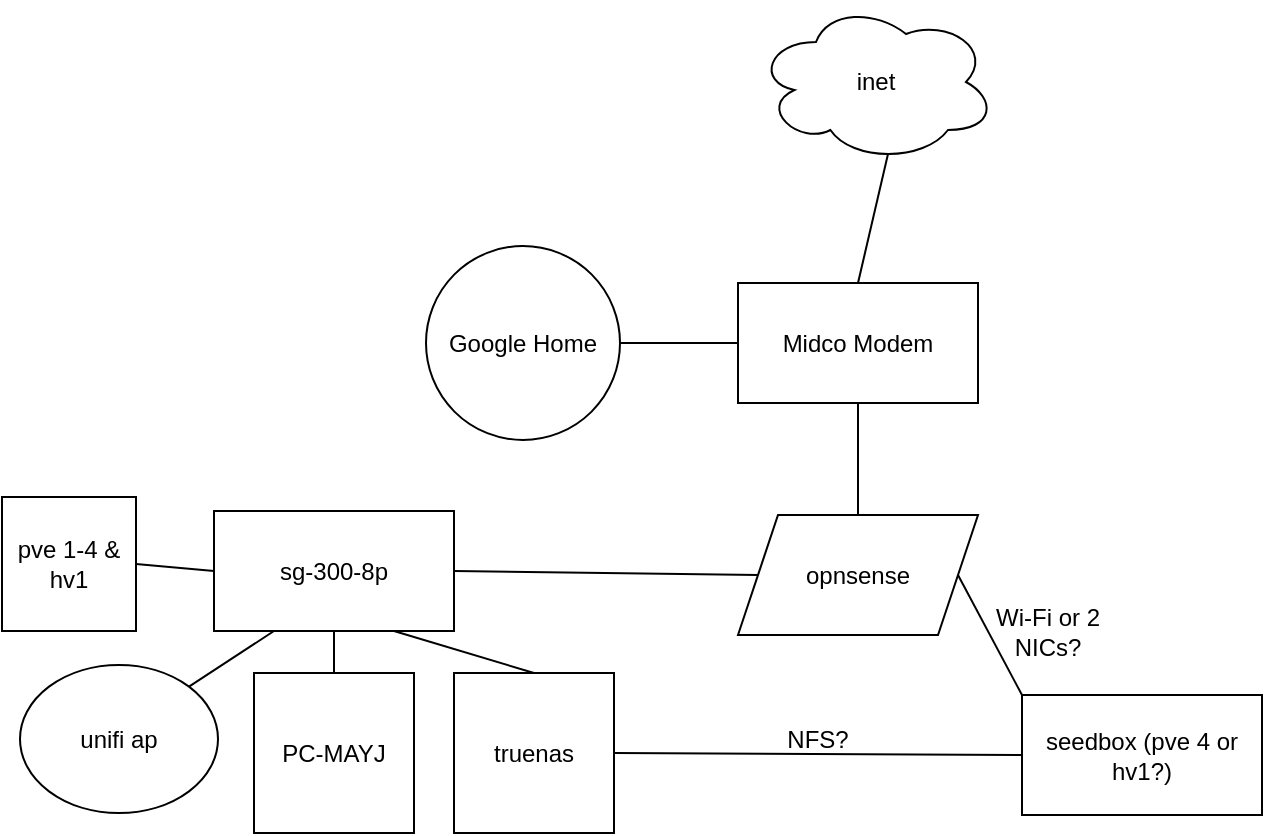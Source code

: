 <mxfile>
    <diagram id="r2JxFbRZ1PAfWFtARhM1" name="Page-1">
        <mxGraphModel dx="2282" dy="1427" grid="0" gridSize="10" guides="1" tooltips="1" connect="1" arrows="1" fold="1" page="1" pageScale="1" pageWidth="1100" pageHeight="850" math="0" shadow="0">
            <root>
                <mxCell id="0"/>
                <mxCell id="1" parent="0"/>
                <mxCell id="3" value="Midco Modem" style="rounded=0;whiteSpace=wrap;html=1;" parent="1" vertex="1">
                    <mxGeometry x="481" y="153.5" width="120" height="60" as="geometry"/>
                </mxCell>
                <mxCell id="4" value="inet" style="ellipse;shape=cloud;whiteSpace=wrap;html=1;" parent="1" vertex="1">
                    <mxGeometry x="490" y="13" width="120" height="80" as="geometry"/>
                </mxCell>
                <mxCell id="5" value="" style="endArrow=none;html=1;entryX=0.55;entryY=0.95;entryDx=0;entryDy=0;entryPerimeter=0;exitX=0.5;exitY=0;exitDx=0;exitDy=0;" parent="1" source="3" target="4" edge="1">
                    <mxGeometry width="50" height="50" relative="1" as="geometry">
                        <mxPoint x="457" y="648.5" as="sourcePoint"/>
                        <mxPoint x="547" y="135.5" as="targetPoint"/>
                    </mxGeometry>
                </mxCell>
                <mxCell id="8" value="" style="endArrow=none;html=1;exitX=1;exitY=0.5;exitDx=0;exitDy=0;entryX=0;entryY=0.5;entryDx=0;entryDy=0;" parent="1" source="28" target="3" edge="1">
                    <mxGeometry width="50" height="50" relative="1" as="geometry">
                        <mxPoint x="406" y="209.5" as="sourcePoint"/>
                        <mxPoint x="479" y="181.5" as="targetPoint"/>
                    </mxGeometry>
                </mxCell>
                <mxCell id="10" value="" style="endArrow=none;html=1;entryX=0.5;entryY=1;entryDx=0;entryDy=0;exitX=0.5;exitY=0;exitDx=0;exitDy=0;" parent="1" source="9" target="3" edge="1">
                    <mxGeometry width="50" height="50" relative="1" as="geometry">
                        <mxPoint x="457" y="648.5" as="sourcePoint"/>
                        <mxPoint x="507" y="598.5" as="targetPoint"/>
                    </mxGeometry>
                </mxCell>
                <mxCell id="28" value="Google Home" style="ellipse;whiteSpace=wrap;html=1;aspect=fixed;" parent="1" vertex="1">
                    <mxGeometry x="325" y="135" width="97" height="97" as="geometry"/>
                </mxCell>
                <mxCell id="35" value="" style="group" parent="1" vertex="1" connectable="0">
                    <mxGeometry x="113" y="260.5" width="630" height="168" as="geometry"/>
                </mxCell>
                <mxCell id="9" value="opnsense" style="shape=parallelogram;perimeter=parallelogramPerimeter;whiteSpace=wrap;html=1;fixedSize=1;container=0;" parent="35" vertex="1">
                    <mxGeometry x="368" y="9" width="120" height="60" as="geometry"/>
                </mxCell>
                <mxCell id="12" value="" style="endArrow=none;html=1;entryX=0;entryY=0.5;entryDx=0;entryDy=0;exitX=1;exitY=0.5;exitDx=0;exitDy=0;" parent="35" source="13" target="9" edge="1">
                    <mxGeometry width="50" height="50" relative="1" as="geometry">
                        <mxPoint x="370" y="96" as="sourcePoint"/>
                        <mxPoint x="394" y="338" as="targetPoint"/>
                    </mxGeometry>
                </mxCell>
                <mxCell id="29" value="seedbox (pve 4 or hv1?)" style="rounded=0;whiteSpace=wrap;html=1;container=0;" parent="35" vertex="1">
                    <mxGeometry x="510" y="99" width="120" height="60" as="geometry"/>
                </mxCell>
                <mxCell id="30" value="" style="endArrow=none;html=1;entryX=1;entryY=0.5;entryDx=0;entryDy=0;exitX=0;exitY=0;exitDx=0;exitDy=0;" parent="35" source="29" target="9" edge="1">
                    <mxGeometry width="50" height="50" relative="1" as="geometry">
                        <mxPoint x="344" y="288" as="sourcePoint"/>
                        <mxPoint x="394" y="238" as="targetPoint"/>
                    </mxGeometry>
                </mxCell>
                <mxCell id="31" value="" style="endArrow=none;html=1;entryX=0;entryY=0.5;entryDx=0;entryDy=0;exitX=1;exitY=0.5;exitDx=0;exitDy=0;" parent="35" source="17" target="29" edge="1">
                    <mxGeometry width="50" height="50" relative="1" as="geometry">
                        <mxPoint x="344" y="288" as="sourcePoint"/>
                        <mxPoint x="394" y="238" as="targetPoint"/>
                    </mxGeometry>
                </mxCell>
                <mxCell id="32" value="NFS?" style="text;html=1;strokeColor=none;fillColor=none;align=center;verticalAlign=middle;whiteSpace=wrap;rounded=0;container=0;" parent="35" vertex="1">
                    <mxGeometry x="378" y="106" width="60" height="30" as="geometry"/>
                </mxCell>
                <mxCell id="34" value="Wi-Fi or 2 NICs?" style="text;html=1;strokeColor=none;fillColor=none;align=center;verticalAlign=middle;whiteSpace=wrap;rounded=0;container=0;" parent="35" vertex="1">
                    <mxGeometry x="493" y="52.5" width="60" height="30" as="geometry"/>
                </mxCell>
                <mxCell id="13" value="sg-300-8p" style="rounded=0;whiteSpace=wrap;html=1;container=0;" parent="35" vertex="1">
                    <mxGeometry x="106" y="7" width="120" height="60" as="geometry"/>
                </mxCell>
                <mxCell id="14" value="" style="endArrow=none;html=1;entryX=0;entryY=0.5;entryDx=0;entryDy=0;exitX=1;exitY=0.5;exitDx=0;exitDy=0;" parent="35" source="16" target="13" edge="1">
                    <mxGeometry width="50" height="50" relative="1" as="geometry">
                        <mxPoint x="12" y="37" as="sourcePoint"/>
                        <mxPoint x="221" y="235" as="targetPoint"/>
                    </mxGeometry>
                </mxCell>
                <mxCell id="16" value="pve 1-4 &amp;amp; hv1" style="whiteSpace=wrap;html=1;aspect=fixed;container=0;" parent="35" vertex="1">
                    <mxGeometry width="67" height="67" as="geometry"/>
                </mxCell>
                <mxCell id="17" value="truenas" style="whiteSpace=wrap;html=1;aspect=fixed;container=0;" parent="35" vertex="1">
                    <mxGeometry x="226" y="88" width="80" height="80" as="geometry"/>
                </mxCell>
                <mxCell id="18" value="" style="endArrow=none;html=1;entryX=0.75;entryY=1;entryDx=0;entryDy=0;exitX=0.5;exitY=0;exitDx=0;exitDy=0;" parent="35" source="17" target="13" edge="1">
                    <mxGeometry width="50" height="50" relative="1" as="geometry">
                        <mxPoint x="284" y="140" as="sourcePoint"/>
                        <mxPoint x="221" y="235" as="targetPoint"/>
                    </mxGeometry>
                </mxCell>
                <mxCell id="20" value="PC-MAYJ" style="whiteSpace=wrap;html=1;aspect=fixed;container=0;" parent="35" vertex="1">
                    <mxGeometry x="126" y="88" width="80" height="80" as="geometry"/>
                </mxCell>
                <mxCell id="21" value="" style="endArrow=none;html=1;entryX=0.5;entryY=1;entryDx=0;entryDy=0;exitX=0.5;exitY=0;exitDx=0;exitDy=0;" parent="35" source="20" target="13" edge="1">
                    <mxGeometry width="50" height="50" relative="1" as="geometry">
                        <mxPoint x="171" y="185" as="sourcePoint"/>
                        <mxPoint x="221" y="135" as="targetPoint"/>
                    </mxGeometry>
                </mxCell>
                <mxCell id="24" value="unifi ap" style="ellipse;whiteSpace=wrap;html=1;container=0;" parent="35" vertex="1">
                    <mxGeometry x="9" y="84" width="99" height="74" as="geometry"/>
                </mxCell>
                <mxCell id="26" value="" style="endArrow=none;html=1;entryX=0.25;entryY=1;entryDx=0;entryDy=0;exitX=1;exitY=0;exitDx=0;exitDy=0;" parent="35" source="24" target="13" edge="1">
                    <mxGeometry width="50" height="50" relative="1" as="geometry">
                        <mxPoint x="171" y="185" as="sourcePoint"/>
                        <mxPoint x="221" y="135" as="targetPoint"/>
                    </mxGeometry>
                </mxCell>
            </root>
        </mxGraphModel>
    </diagram>
</mxfile>